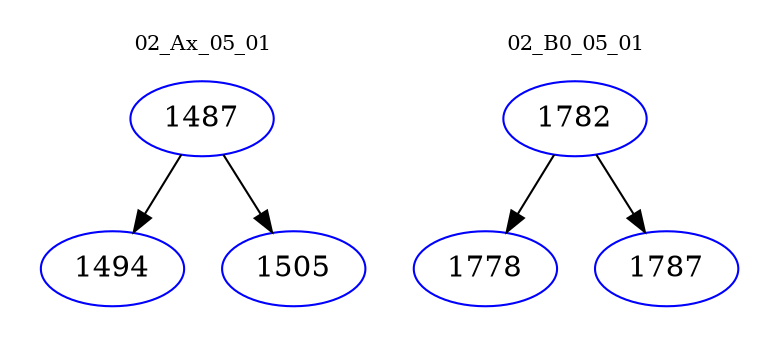 digraph{
subgraph cluster_0 {
color = white
label = "02_Ax_05_01";
fontsize=10;
T0_1487 [label="1487", color="blue"]
T0_1487 -> T0_1494 [color="black"]
T0_1494 [label="1494", color="blue"]
T0_1487 -> T0_1505 [color="black"]
T0_1505 [label="1505", color="blue"]
}
subgraph cluster_1 {
color = white
label = "02_B0_05_01";
fontsize=10;
T1_1782 [label="1782", color="blue"]
T1_1782 -> T1_1778 [color="black"]
T1_1778 [label="1778", color="blue"]
T1_1782 -> T1_1787 [color="black"]
T1_1787 [label="1787", color="blue"]
}
}
